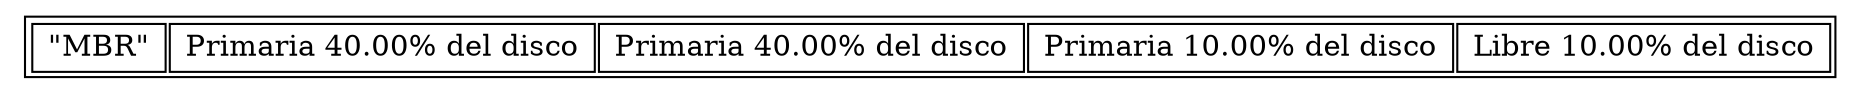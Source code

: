 digraph G{
 rankdir=TB;
 forcelabels= true;
 graph [ dpi = "600"] ; 
 node [shape = plaintext];
 nodo1 [label = <<table>
 <tr>
 <td ROWSPAN='2'> "MBR" </td><td ROWSPAN='2'> Primaria 
40.00% del disco </td>
<td ROWSPAN='2'> Primaria 
40.00% del disco </td>
<td ROWSPAN='2'> Primaria 
10.00% del disco </td>
<td ROWSPAN='2'> Libre 
10.00% del disco </td></tr>

</table>>];
}
